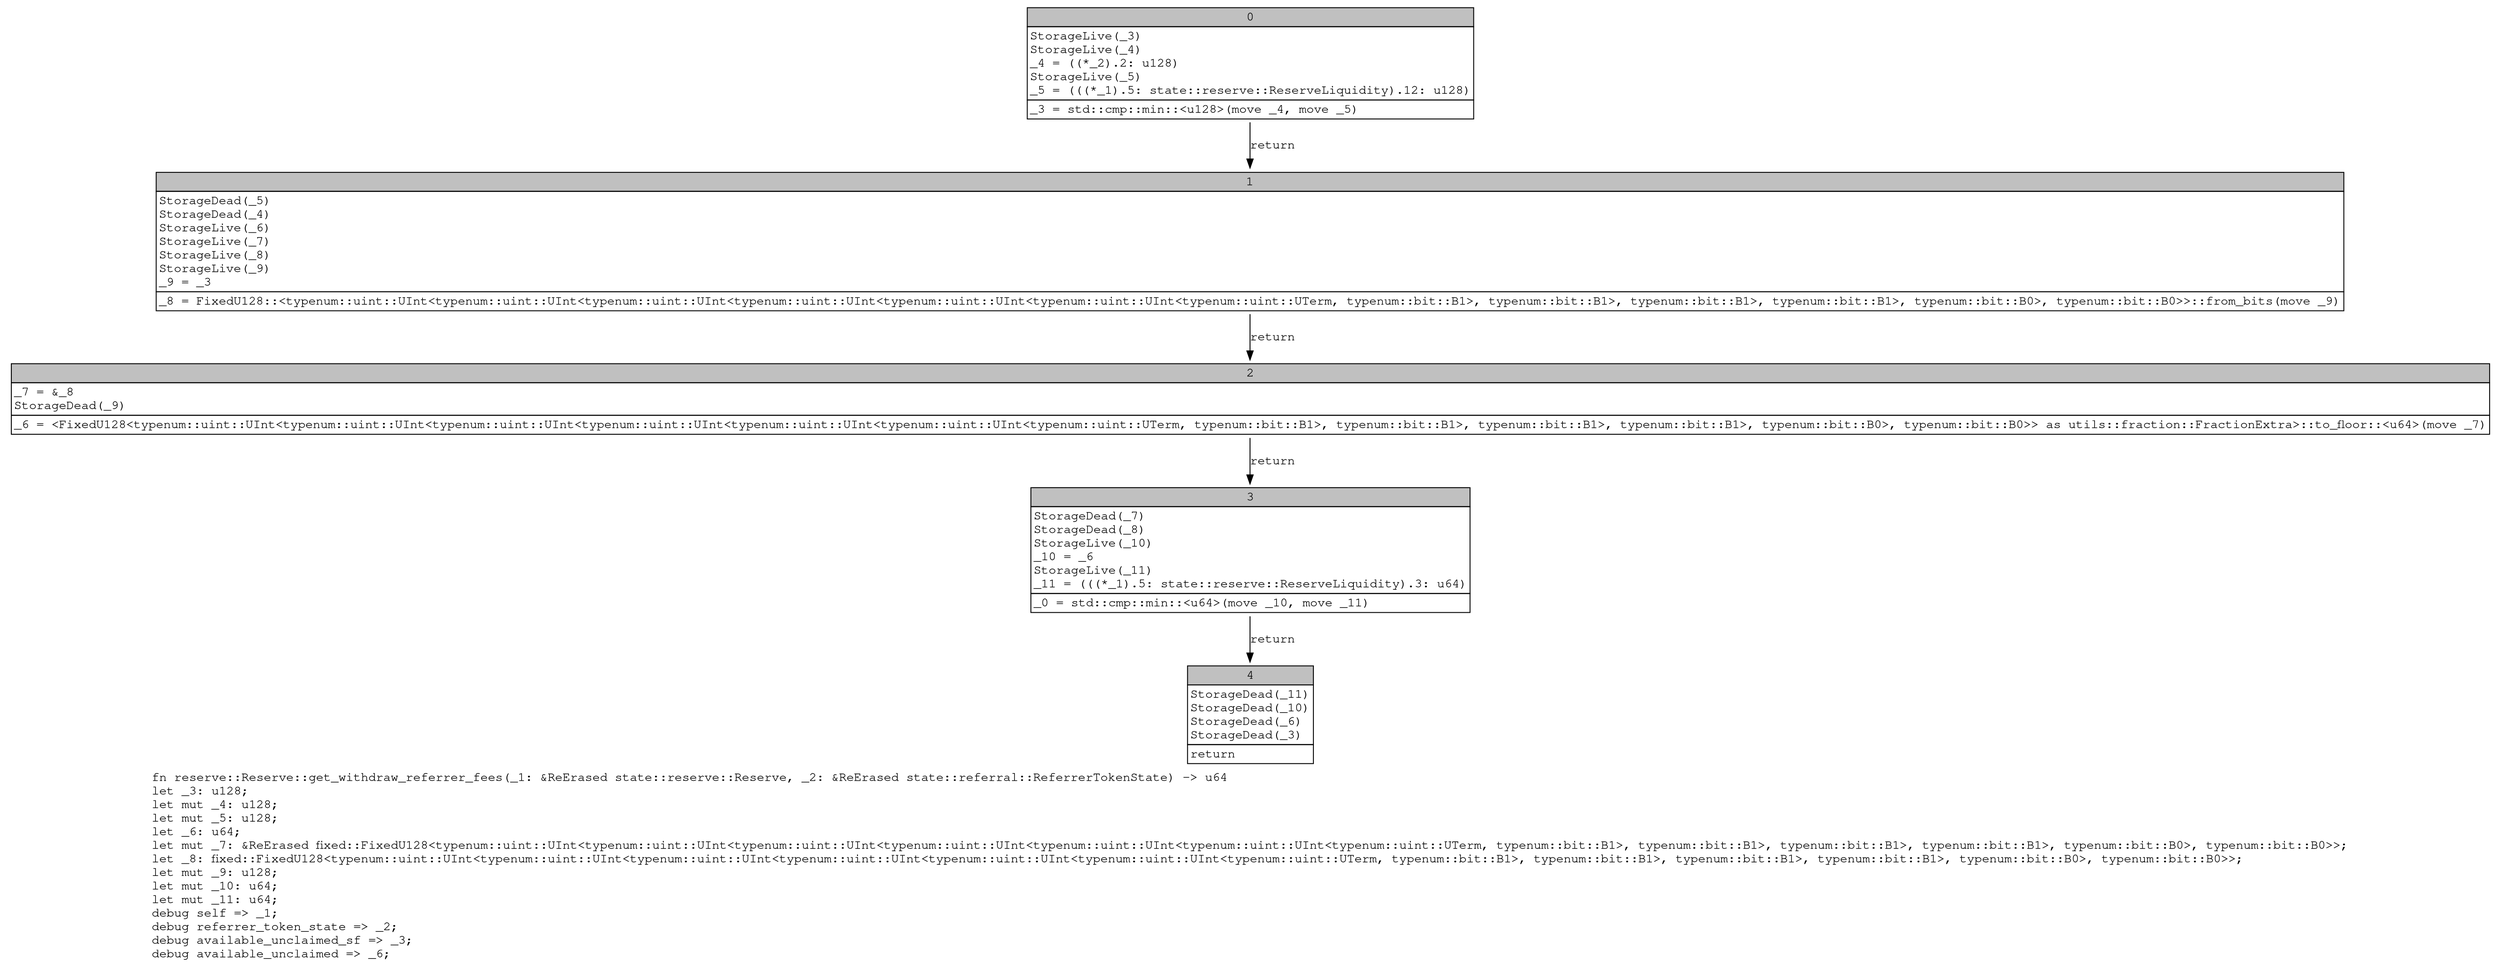 digraph Mir_0_1890 {
    graph [fontname="Courier, monospace"];
    node [fontname="Courier, monospace"];
    edge [fontname="Courier, monospace"];
    label=<fn reserve::Reserve::get_withdraw_referrer_fees(_1: &amp;ReErased state::reserve::Reserve, _2: &amp;ReErased state::referral::ReferrerTokenState) -&gt; u64<br align="left"/>let _3: u128;<br align="left"/>let mut _4: u128;<br align="left"/>let mut _5: u128;<br align="left"/>let _6: u64;<br align="left"/>let mut _7: &amp;ReErased fixed::FixedU128&lt;typenum::uint::UInt&lt;typenum::uint::UInt&lt;typenum::uint::UInt&lt;typenum::uint::UInt&lt;typenum::uint::UInt&lt;typenum::uint::UInt&lt;typenum::uint::UTerm, typenum::bit::B1&gt;, typenum::bit::B1&gt;, typenum::bit::B1&gt;, typenum::bit::B1&gt;, typenum::bit::B0&gt;, typenum::bit::B0&gt;&gt;;<br align="left"/>let _8: fixed::FixedU128&lt;typenum::uint::UInt&lt;typenum::uint::UInt&lt;typenum::uint::UInt&lt;typenum::uint::UInt&lt;typenum::uint::UInt&lt;typenum::uint::UInt&lt;typenum::uint::UTerm, typenum::bit::B1&gt;, typenum::bit::B1&gt;, typenum::bit::B1&gt;, typenum::bit::B1&gt;, typenum::bit::B0&gt;, typenum::bit::B0&gt;&gt;;<br align="left"/>let mut _9: u128;<br align="left"/>let mut _10: u64;<br align="left"/>let mut _11: u64;<br align="left"/>debug self =&gt; _1;<br align="left"/>debug referrer_token_state =&gt; _2;<br align="left"/>debug available_unclaimed_sf =&gt; _3;<br align="left"/>debug available_unclaimed =&gt; _6;<br align="left"/>>;
    bb0__0_1890 [shape="none", label=<<table border="0" cellborder="1" cellspacing="0"><tr><td bgcolor="gray" align="center" colspan="1">0</td></tr><tr><td align="left" balign="left">StorageLive(_3)<br/>StorageLive(_4)<br/>_4 = ((*_2).2: u128)<br/>StorageLive(_5)<br/>_5 = (((*_1).5: state::reserve::ReserveLiquidity).12: u128)<br/></td></tr><tr><td align="left">_3 = std::cmp::min::&lt;u128&gt;(move _4, move _5)</td></tr></table>>];
    bb1__0_1890 [shape="none", label=<<table border="0" cellborder="1" cellspacing="0"><tr><td bgcolor="gray" align="center" colspan="1">1</td></tr><tr><td align="left" balign="left">StorageDead(_5)<br/>StorageDead(_4)<br/>StorageLive(_6)<br/>StorageLive(_7)<br/>StorageLive(_8)<br/>StorageLive(_9)<br/>_9 = _3<br/></td></tr><tr><td align="left">_8 = FixedU128::&lt;typenum::uint::UInt&lt;typenum::uint::UInt&lt;typenum::uint::UInt&lt;typenum::uint::UInt&lt;typenum::uint::UInt&lt;typenum::uint::UInt&lt;typenum::uint::UTerm, typenum::bit::B1&gt;, typenum::bit::B1&gt;, typenum::bit::B1&gt;, typenum::bit::B1&gt;, typenum::bit::B0&gt;, typenum::bit::B0&gt;&gt;::from_bits(move _9)</td></tr></table>>];
    bb2__0_1890 [shape="none", label=<<table border="0" cellborder="1" cellspacing="0"><tr><td bgcolor="gray" align="center" colspan="1">2</td></tr><tr><td align="left" balign="left">_7 = &amp;_8<br/>StorageDead(_9)<br/></td></tr><tr><td align="left">_6 = &lt;FixedU128&lt;typenum::uint::UInt&lt;typenum::uint::UInt&lt;typenum::uint::UInt&lt;typenum::uint::UInt&lt;typenum::uint::UInt&lt;typenum::uint::UInt&lt;typenum::uint::UTerm, typenum::bit::B1&gt;, typenum::bit::B1&gt;, typenum::bit::B1&gt;, typenum::bit::B1&gt;, typenum::bit::B0&gt;, typenum::bit::B0&gt;&gt; as utils::fraction::FractionExtra&gt;::to_floor::&lt;u64&gt;(move _7)</td></tr></table>>];
    bb3__0_1890 [shape="none", label=<<table border="0" cellborder="1" cellspacing="0"><tr><td bgcolor="gray" align="center" colspan="1">3</td></tr><tr><td align="left" balign="left">StorageDead(_7)<br/>StorageDead(_8)<br/>StorageLive(_10)<br/>_10 = _6<br/>StorageLive(_11)<br/>_11 = (((*_1).5: state::reserve::ReserveLiquidity).3: u64)<br/></td></tr><tr><td align="left">_0 = std::cmp::min::&lt;u64&gt;(move _10, move _11)</td></tr></table>>];
    bb4__0_1890 [shape="none", label=<<table border="0" cellborder="1" cellspacing="0"><tr><td bgcolor="gray" align="center" colspan="1">4</td></tr><tr><td align="left" balign="left">StorageDead(_11)<br/>StorageDead(_10)<br/>StorageDead(_6)<br/>StorageDead(_3)<br/></td></tr><tr><td align="left">return</td></tr></table>>];
    bb0__0_1890 -> bb1__0_1890 [label="return"];
    bb1__0_1890 -> bb2__0_1890 [label="return"];
    bb2__0_1890 -> bb3__0_1890 [label="return"];
    bb3__0_1890 -> bb4__0_1890 [label="return"];
}
